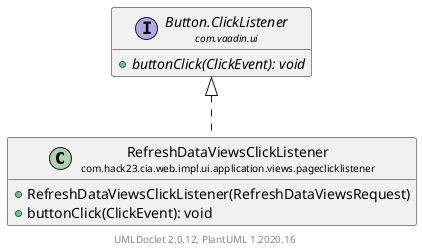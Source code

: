 @startuml
    set namespaceSeparator none
    hide empty fields
    hide empty methods

    class "<size:14>RefreshDataViewsClickListener\n<size:10>com.hack23.cia.web.impl.ui.application.views.pageclicklistener" as com.hack23.cia.web.impl.ui.application.views.pageclicklistener.RefreshDataViewsClickListener [[RefreshDataViewsClickListener.html]] {
        +RefreshDataViewsClickListener(RefreshDataViewsRequest)
        +buttonClick(ClickEvent): void
    }

    interface "<size:14>Button.ClickListener\n<size:10>com.vaadin.ui" as com.vaadin.ui.Button.ClickListener {
        {abstract} +buttonClick(ClickEvent): void
    }

    com.vaadin.ui.Button.ClickListener <|.. com.hack23.cia.web.impl.ui.application.views.pageclicklistener.RefreshDataViewsClickListener

    center footer UMLDoclet 2.0.12, PlantUML 1.2020.16
@enduml
